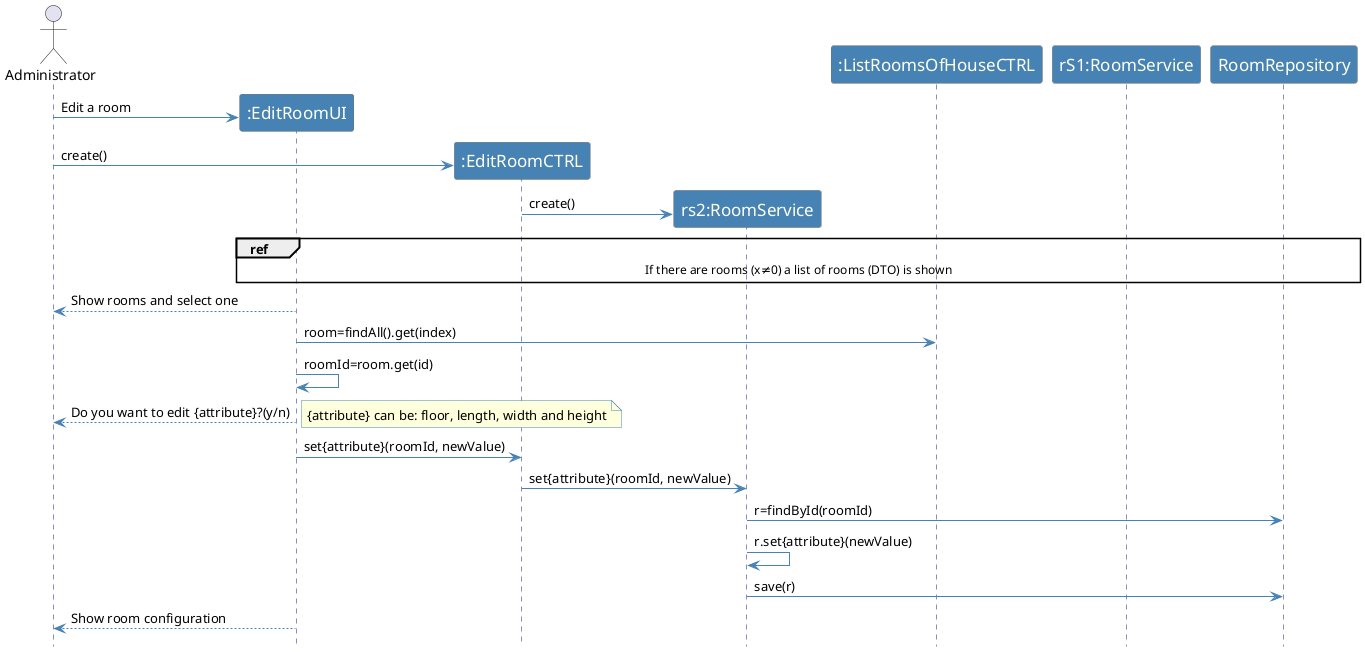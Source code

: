 @startuml
hidefootbox

actor Administrator

skinparam sequence {
	ArrowColor SteelBlue
	ActorBorderColor Dimgray
	LifeLineBorderColor MidnightBlue
	LifeLineBackgroundColor #A9DCDF

	ParticipantBorderColor Dimgray
	ParticipantBackgroundColor SteelBlue
	ParticipantFontName Calibri Bold
	ParticipantFontSize 17
	ParticipantFontColor Ivory

	ActorBackgroundColor SteelBlue
	ActorFontColor MidnightBlue
	ActorFontSize 17
	ActorFontName Aapex

}

skinparam note {
BorderColor SteelBlue
}

create ":EditRoomUI"
Administrator -> ":EditRoomUI":Edit a room
create ":EditRoomCTRL"
Administrator -> ":EditRoomCTRL": create()
create "rs2:RoomService"
":EditRoomCTRL" -> "rs2:RoomService": create()
ref over ":EditRoomUI", ":ListRoomsOfHouseCTRL", "rS1:RoomService", RoomRepository: If there are rooms (x≠0) a list of rooms (DTO) is shown
Administrator <-- ":EditRoomUI": Show rooms and select one
":EditRoomUI" -> ":ListRoomsOfHouseCTRL": room=findAll().get(index)
":EditRoomUI" -> ":EditRoomUI": roomId=room.get(id)

Administrator <-- ":EditRoomUI": Do you want to edit {attribute}?(y/n)
note right
{attribute} can be: floor, length, width and height
    end note
":EditRoomUI" -> ":EditRoomCTRL": set{attribute}(roomId, newValue)
":EditRoomCTRL" -> "rs2:RoomService": set{attribute}(roomId, newValue)
"rs2:RoomService" -> RoomRepository: r=findById(roomId)
"rs2:RoomService" -> "rs2:RoomService": r.set{attribute}(newValue)
"rs2:RoomService" -> RoomRepository: save(r)

Administrator <-- ":EditRoomUI": Show room configuration

@enduml